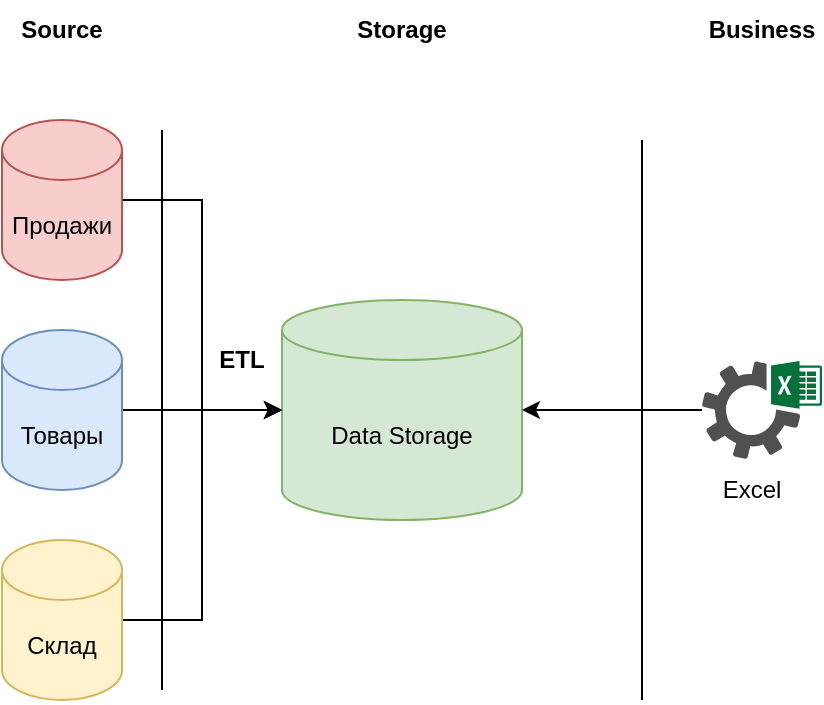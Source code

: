 <mxfile version="20.3.0" type="device"><diagram id="bdURXKcLAgJJNozB_Jf7" name="Страница 1"><mxGraphModel dx="1038" dy="649" grid="1" gridSize="10" guides="1" tooltips="1" connect="1" arrows="1" fold="1" page="1" pageScale="1" pageWidth="827" pageHeight="1169" math="0" shadow="0"><root><mxCell id="0"/><mxCell id="1" parent="0"/><mxCell id="v_mCBNG8bFjh5sU6_lrL-1" value="Data Storage" style="shape=cylinder3;whiteSpace=wrap;html=1;boundedLbl=1;backgroundOutline=1;size=15;fillColor=#d5e8d4;strokeColor=#82b366;" vertex="1" parent="1"><mxGeometry x="340" y="240" width="120" height="110" as="geometry"/></mxCell><mxCell id="v_mCBNG8bFjh5sU6_lrL-2" value="" style="endArrow=none;html=1;rounded=0;" edge="1" parent="1"><mxGeometry width="50" height="50" relative="1" as="geometry"><mxPoint x="280" y="435" as="sourcePoint"/><mxPoint x="280" y="155" as="targetPoint"/></mxGeometry></mxCell><mxCell id="v_mCBNG8bFjh5sU6_lrL-3" value="" style="endArrow=none;html=1;rounded=0;" edge="1" parent="1"><mxGeometry width="50" height="50" relative="1" as="geometry"><mxPoint x="520" y="440" as="sourcePoint"/><mxPoint x="520" y="160" as="targetPoint"/></mxGeometry></mxCell><mxCell id="v_mCBNG8bFjh5sU6_lrL-4" value="Storage" style="text;html=1;strokeColor=none;fillColor=none;align=center;verticalAlign=middle;whiteSpace=wrap;rounded=0;fontStyle=1" vertex="1" parent="1"><mxGeometry x="370" y="90" width="60" height="30" as="geometry"/></mxCell><mxCell id="v_mCBNG8bFjh5sU6_lrL-5" value="Source&lt;br&gt;" style="text;html=1;strokeColor=none;fillColor=none;align=center;verticalAlign=middle;whiteSpace=wrap;rounded=0;fontStyle=1" vertex="1" parent="1"><mxGeometry x="200" y="90" width="60" height="30" as="geometry"/></mxCell><mxCell id="v_mCBNG8bFjh5sU6_lrL-6" value="Business" style="text;html=1;strokeColor=none;fillColor=none;align=center;verticalAlign=middle;whiteSpace=wrap;rounded=0;fontStyle=1" vertex="1" parent="1"><mxGeometry x="550" y="90" width="60" height="30" as="geometry"/></mxCell><mxCell id="v_mCBNG8bFjh5sU6_lrL-8" value="" style="edgeStyle=orthogonalEdgeStyle;rounded=0;orthogonalLoop=1;jettySize=auto;html=1;" edge="1" parent="1" source="v_mCBNG8bFjh5sU6_lrL-7" target="v_mCBNG8bFjh5sU6_lrL-1"><mxGeometry relative="1" as="geometry"/></mxCell><mxCell id="v_mCBNG8bFjh5sU6_lrL-7" value="" style="sketch=0;pointerEvents=1;shadow=0;dashed=0;html=1;strokeColor=none;fillColor=#505050;labelPosition=center;verticalLabelPosition=bottom;verticalAlign=top;outlineConnect=0;align=center;shape=mxgraph.office.services.excel_services;" vertex="1" parent="1"><mxGeometry x="550" y="270.5" width="60" height="49" as="geometry"/></mxCell><mxCell id="v_mCBNG8bFjh5sU6_lrL-9" value="Excel" style="text;html=1;strokeColor=none;fillColor=none;align=center;verticalAlign=middle;whiteSpace=wrap;rounded=0;" vertex="1" parent="1"><mxGeometry x="540" y="319.5" width="70" height="30" as="geometry"/></mxCell><mxCell id="v_mCBNG8bFjh5sU6_lrL-15" style="edgeStyle=orthogonalEdgeStyle;rounded=0;orthogonalLoop=1;jettySize=auto;html=1;exitX=1;exitY=0.5;exitDx=0;exitDy=0;exitPerimeter=0;entryX=0;entryY=0.5;entryDx=0;entryDy=0;entryPerimeter=0;" edge="1" parent="1" source="v_mCBNG8bFjh5sU6_lrL-10" target="v_mCBNG8bFjh5sU6_lrL-1"><mxGeometry relative="1" as="geometry"/></mxCell><mxCell id="v_mCBNG8bFjh5sU6_lrL-10" value="Продажи" style="shape=cylinder3;whiteSpace=wrap;html=1;boundedLbl=1;backgroundOutline=1;size=15;fillColor=#f8cecc;strokeColor=#b85450;" vertex="1" parent="1"><mxGeometry x="200" y="150" width="60" height="80" as="geometry"/></mxCell><mxCell id="v_mCBNG8bFjh5sU6_lrL-17" style="edgeStyle=orthogonalEdgeStyle;rounded=0;orthogonalLoop=1;jettySize=auto;html=1;exitX=1;exitY=0.5;exitDx=0;exitDy=0;exitPerimeter=0;entryX=0;entryY=0.5;entryDx=0;entryDy=0;entryPerimeter=0;" edge="1" parent="1" source="v_mCBNG8bFjh5sU6_lrL-11" target="v_mCBNG8bFjh5sU6_lrL-1"><mxGeometry relative="1" as="geometry"/></mxCell><mxCell id="v_mCBNG8bFjh5sU6_lrL-11" value="Склад" style="shape=cylinder3;whiteSpace=wrap;html=1;boundedLbl=1;backgroundOutline=1;size=15;fillColor=#fff2cc;strokeColor=#d6b656;" vertex="1" parent="1"><mxGeometry x="200" y="360" width="60" height="80" as="geometry"/></mxCell><mxCell id="v_mCBNG8bFjh5sU6_lrL-16" style="edgeStyle=orthogonalEdgeStyle;rounded=0;orthogonalLoop=1;jettySize=auto;html=1;exitX=1;exitY=0.5;exitDx=0;exitDy=0;exitPerimeter=0;" edge="1" parent="1" source="v_mCBNG8bFjh5sU6_lrL-12"><mxGeometry relative="1" as="geometry"><mxPoint x="340" y="295" as="targetPoint"/></mxGeometry></mxCell><mxCell id="v_mCBNG8bFjh5sU6_lrL-12" value="Товары" style="shape=cylinder3;whiteSpace=wrap;html=1;boundedLbl=1;backgroundOutline=1;size=15;fillColor=#dae8fc;strokeColor=#6c8ebf;" vertex="1" parent="1"><mxGeometry x="200" y="255" width="60" height="80" as="geometry"/></mxCell><mxCell id="v_mCBNG8bFjh5sU6_lrL-18" value="ETL" style="text;html=1;strokeColor=none;fillColor=none;align=center;verticalAlign=middle;whiteSpace=wrap;rounded=0;fontStyle=1" vertex="1" parent="1"><mxGeometry x="290" y="255" width="60" height="30" as="geometry"/></mxCell></root></mxGraphModel></diagram></mxfile>